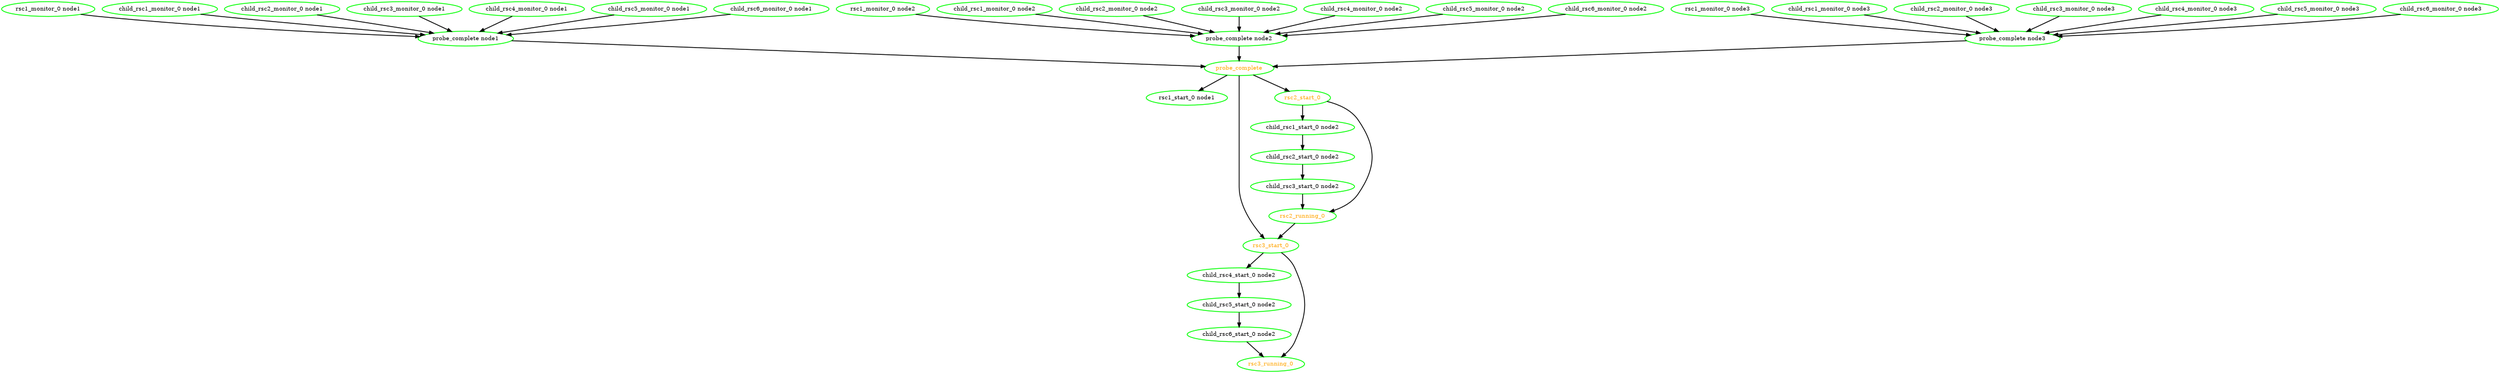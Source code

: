 digraph "g" {
	size = "30,30"
"probe_complete" [ style=bold color="green" fontcolor="orange" ]
"probe_complete node1" [ style=bold color="green" fontcolor="black" ]
"rsc1_monitor_0 node1" [ style=bold color="green" fontcolor="black" ]
"child_rsc1_monitor_0 node1" [ style=bold color="green" fontcolor="black" ]
"child_rsc2_monitor_0 node1" [ style=bold color="green" fontcolor="black" ]
"child_rsc3_monitor_0 node1" [ style=bold color="green" fontcolor="black" ]
"child_rsc4_monitor_0 node1" [ style=bold color="green" fontcolor="black" ]
"child_rsc5_monitor_0 node1" [ style=bold color="green" fontcolor="black" ]
"child_rsc6_monitor_0 node1" [ style=bold color="green" fontcolor="black" ]
"probe_complete node2" [ style=bold color="green" fontcolor="black" ]
"rsc1_monitor_0 node2" [ style=bold color="green" fontcolor="black" ]
"child_rsc1_monitor_0 node2" [ style=bold color="green" fontcolor="black" ]
"child_rsc2_monitor_0 node2" [ style=bold color="green" fontcolor="black" ]
"child_rsc3_monitor_0 node2" [ style=bold color="green" fontcolor="black" ]
"child_rsc4_monitor_0 node2" [ style=bold color="green" fontcolor="black" ]
"child_rsc5_monitor_0 node2" [ style=bold color="green" fontcolor="black" ]
"child_rsc6_monitor_0 node2" [ style=bold color="green" fontcolor="black" ]
"probe_complete node3" [ style=bold color="green" fontcolor="black" ]
"rsc1_monitor_0 node3" [ style=bold color="green" fontcolor="black" ]
"child_rsc1_monitor_0 node3" [ style=bold color="green" fontcolor="black" ]
"child_rsc2_monitor_0 node3" [ style=bold color="green" fontcolor="black" ]
"child_rsc3_monitor_0 node3" [ style=bold color="green" fontcolor="black" ]
"child_rsc4_monitor_0 node3" [ style=bold color="green" fontcolor="black" ]
"child_rsc5_monitor_0 node3" [ style=bold color="green" fontcolor="black" ]
"child_rsc6_monitor_0 node3" [ style=bold color="green" fontcolor="black" ]
"rsc1_start_0 node1" [ style=bold color="green" fontcolor="black" ]
"child_rsc6_start_0 node2" [ style=bold color="green" fontcolor="black" ]
"child_rsc5_start_0 node2" [ style=bold color="green" fontcolor="black" ]
"child_rsc4_start_0 node2" [ style=bold color="green" fontcolor="black" ]
"rsc3_start_0" [ style=bold color="green" fontcolor="orange" ]
"rsc3_running_0" [ style=bold color="green" fontcolor="orange" ]
"child_rsc3_start_0 node2" [ style=bold color="green" fontcolor="black" ]
"child_rsc2_start_0 node2" [ style=bold color="green" fontcolor="black" ]
"child_rsc1_start_0 node2" [ style=bold color="green" fontcolor="black" ]
"rsc2_start_0" [ style=bold color="green" fontcolor="orange" ]
"rsc2_running_0" [ style=bold color="green" fontcolor="orange" ]
"probe_complete node1" -> "probe_complete" [ style = bold]
"probe_complete node2" -> "probe_complete" [ style = bold]
"probe_complete node3" -> "probe_complete" [ style = bold]
"rsc1_monitor_0 node1" -> "probe_complete node1" [ style = bold]
"child_rsc1_monitor_0 node1" -> "probe_complete node1" [ style = bold]
"child_rsc2_monitor_0 node1" -> "probe_complete node1" [ style = bold]
"child_rsc3_monitor_0 node1" -> "probe_complete node1" [ style = bold]
"child_rsc4_monitor_0 node1" -> "probe_complete node1" [ style = bold]
"child_rsc5_monitor_0 node1" -> "probe_complete node1" [ style = bold]
"child_rsc6_monitor_0 node1" -> "probe_complete node1" [ style = bold]
"rsc1_monitor_0 node2" -> "probe_complete node2" [ style = bold]
"child_rsc1_monitor_0 node2" -> "probe_complete node2" [ style = bold]
"child_rsc2_monitor_0 node2" -> "probe_complete node2" [ style = bold]
"child_rsc3_monitor_0 node2" -> "probe_complete node2" [ style = bold]
"child_rsc4_monitor_0 node2" -> "probe_complete node2" [ style = bold]
"child_rsc5_monitor_0 node2" -> "probe_complete node2" [ style = bold]
"child_rsc6_monitor_0 node2" -> "probe_complete node2" [ style = bold]
"rsc1_monitor_0 node3" -> "probe_complete node3" [ style = bold]
"child_rsc1_monitor_0 node3" -> "probe_complete node3" [ style = bold]
"child_rsc2_monitor_0 node3" -> "probe_complete node3" [ style = bold]
"child_rsc3_monitor_0 node3" -> "probe_complete node3" [ style = bold]
"child_rsc4_monitor_0 node3" -> "probe_complete node3" [ style = bold]
"child_rsc5_monitor_0 node3" -> "probe_complete node3" [ style = bold]
"child_rsc6_monitor_0 node3" -> "probe_complete node3" [ style = bold]
"probe_complete" -> "rsc1_start_0 node1" [ style = bold]
"child_rsc5_start_0 node2" -> "child_rsc6_start_0 node2" [ style = bold]
"child_rsc4_start_0 node2" -> "child_rsc5_start_0 node2" [ style = bold]
"rsc3_start_0" -> "child_rsc4_start_0 node2" [ style = bold]
"probe_complete" -> "rsc3_start_0" [ style = bold]
"rsc2_running_0" -> "rsc3_start_0" [ style = bold]
"child_rsc6_start_0 node2" -> "rsc3_running_0" [ style = bold]
"rsc3_start_0" -> "rsc3_running_0" [ style = bold]
"child_rsc2_start_0 node2" -> "child_rsc3_start_0 node2" [ style = bold]
"child_rsc1_start_0 node2" -> "child_rsc2_start_0 node2" [ style = bold]
"rsc2_start_0" -> "child_rsc1_start_0 node2" [ style = bold]
"probe_complete" -> "rsc2_start_0" [ style = bold]
"child_rsc3_start_0 node2" -> "rsc2_running_0" [ style = bold]
"rsc2_start_0" -> "rsc2_running_0" [ style = bold]
}
